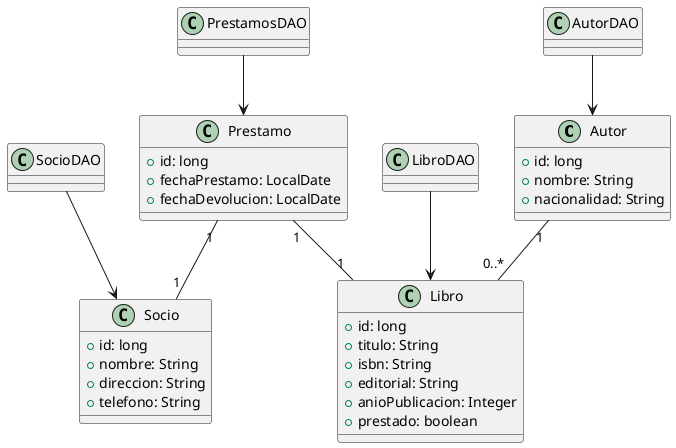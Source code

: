 @startuml
' Definir clases principales
class Autor {
    + id: long
    + nombre: String
    + nacionalidad: String
}

class Libro {
    + id: long
    + titulo: String
    + isbn: String
    + editorial: String
    + anioPublicacion: Integer
    + prestado: boolean
}

class Socio {
    + id: long
    + nombre: String
    + direccion: String
    + telefono: String
}

class Prestamo {
    + id: long
    + fechaPrestamo: LocalDate
    + fechaDevolucion: LocalDate
}

' Definir DAOs
class AutorDAO
class LibroDAO
class SocioDAO
class PrestamosDAO

' Relaciones entre entidades
Autor "1" -- "0..*" Libro
Prestamo "1" -- "1" Libro
Prestamo "1" -- "1" Socio

' Relacionar DAOs con entidades
AutorDAO --> Autor
LibroDAO --> Libro
SocioDAO --> Socio
PrestamosDAO --> Prestamo
@enduml
